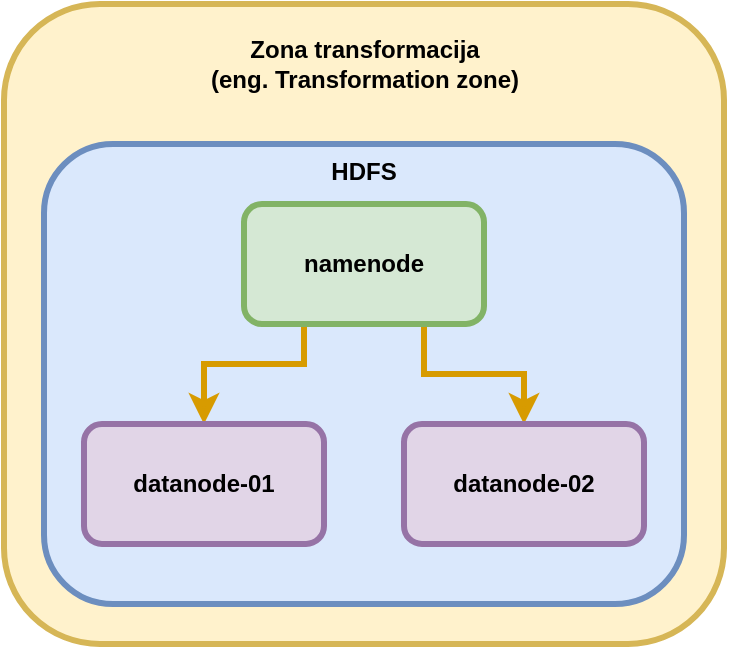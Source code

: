 <mxfile version="20.7.4" type="device"><diagram id="rNrDW70uuS7VrppOcyU9" name="Page-1"><mxGraphModel dx="1221" dy="594" grid="1" gridSize="10" guides="1" tooltips="1" connect="1" arrows="1" fold="1" page="1" pageScale="1" pageWidth="850" pageHeight="1100" math="0" shadow="0"><root><mxCell id="0"/><mxCell id="1" parent="0"/><mxCell id="c3h2MrWT5BnMuqH-EIXz-1" value="" style="rounded=1;whiteSpace=wrap;html=1;strokeWidth=3;fillColor=#fff2cc;strokeColor=#d6b656;" vertex="1" parent="1"><mxGeometry x="120" y="120" width="360" height="320" as="geometry"/></mxCell><mxCell id="c3h2MrWT5BnMuqH-EIXz-2" value="&lt;b&gt;Zona transformacija&lt;br&gt;(eng. Transformation zone)&lt;/b&gt;" style="text;html=1;align=center;verticalAlign=middle;resizable=0;points=[];autosize=1;strokeColor=none;fillColor=none;" vertex="1" parent="1"><mxGeometry x="210" y="130" width="180" height="40" as="geometry"/></mxCell><mxCell id="c3h2MrWT5BnMuqH-EIXz-3" value="&lt;b&gt;HDFS&lt;/b&gt;" style="rounded=1;whiteSpace=wrap;html=1;verticalAlign=top;strokeWidth=3;fillColor=#dae8fc;strokeColor=#6c8ebf;" vertex="1" parent="1"><mxGeometry x="140" y="190" width="320" height="230" as="geometry"/></mxCell><mxCell id="c3h2MrWT5BnMuqH-EIXz-4" style="edgeStyle=orthogonalEdgeStyle;rounded=0;orthogonalLoop=1;jettySize=auto;html=1;exitX=0.25;exitY=1;exitDx=0;exitDy=0;fontStyle=1;strokeWidth=3;fillColor=#ffe6cc;strokeColor=#d79b00;" edge="1" parent="1" source="c3h2MrWT5BnMuqH-EIXz-6" target="c3h2MrWT5BnMuqH-EIXz-7"><mxGeometry relative="1" as="geometry"><Array as="points"><mxPoint x="270" y="300"/><mxPoint x="220" y="300"/></Array></mxGeometry></mxCell><mxCell id="c3h2MrWT5BnMuqH-EIXz-5" style="edgeStyle=orthogonalEdgeStyle;rounded=0;orthogonalLoop=1;jettySize=auto;html=1;exitX=0.75;exitY=1;exitDx=0;exitDy=0;entryX=0.5;entryY=0;entryDx=0;entryDy=0;strokeWidth=3;fillColor=#ffe6cc;strokeColor=#d79b00;" edge="1" parent="1" source="c3h2MrWT5BnMuqH-EIXz-6" target="c3h2MrWT5BnMuqH-EIXz-8"><mxGeometry relative="1" as="geometry"/></mxCell><mxCell id="c3h2MrWT5BnMuqH-EIXz-6" value="namenode" style="rounded=1;whiteSpace=wrap;html=1;fontStyle=1;strokeWidth=3;fillColor=#d5e8d4;strokeColor=#82b366;" vertex="1" parent="1"><mxGeometry x="240" y="220" width="120" height="60" as="geometry"/></mxCell><mxCell id="c3h2MrWT5BnMuqH-EIXz-7" value="&lt;span style=&quot;color: rgba(0, 0, 0, 0); font-family: monospace; font-size: 0px; font-weight: 400; text-align: start;&quot;&gt;%3CmxGraphModel%3E%3Croot%3E%3CmxCell%20id%3D%220%22%2F%3E%3CmxCell%20id%3D%221%22%20parent%3D%220%22%2F%3E%3CmxCell%20id%3D%222%22%20value%3D%22%22%20style%3D%22group%22%20vertex%3D%221%22%20connectable%3D%220%22%20parent%3D%221%22%3E%3CmxGeometry%20x%3D%22120%22%20y%3D%22120%22%20width%3D%22360%22%20height%3D%22320%22%20as%3D%22geometry%22%2F%3E%3C%2FmxCell%3E%3CmxCell%20id%3D%223%22%20value%3D%22%22%20style%3D%22rounded%3D1%3BwhiteSpace%3Dwrap%3Bhtml%3D1%3BstrokeWidth%3D3%3BfillColor%3D%23f8cecc%3BstrokeColor%3D%23b85450%3B%22%20vertex%3D%221%22%20parent%3D%222%22%3E%3CmxGeometry%20width%3D%22360%22%20height%3D%22320%22%20as%3D%22geometry%22%2F%3E%3C%2FmxCell%3E%3CmxCell%20id%3D%224%22%20value%3D%22%26lt%3Bb%26gt%3BSirova%20zona%26lt%3Bbr%26gt%3B(eng.%20Raw%20zone)%26lt%3B%2Fb%26gt%3B%22%20style%3D%22text%3Bhtml%3D1%3Balign%3Dcenter%3BverticalAlign%3Dmiddle%3Bresizable%3D0%3Bpoints%3D%5B%5D%3Bautosize%3D1%3BstrokeColor%3Dnone%3BfillColor%3Dnone%3B%22%20vertex%3D%221%22%20parent%3D%222%22%3E%3CmxGeometry%20x%3D%22125%22%20y%3D%2210%22%20width%3D%22110%22%20height%3D%2240%22%20as%3D%22geometry%22%2F%3E%3C%2FmxCell%3E%3CmxCell%20id%3D%225%22%20value%3D%22%26lt%3Bb%26gt%3BHDFS%26lt%3B%2Fb%26gt%3B%22%20style%3D%22rounded%3D1%3BwhiteSpace%3Dwrap%3Bhtml%3D1%3BverticalAlign%3Dtop%3BstrokeWidth%3D3%3BfillColor%3D%23dae8fc%3BstrokeColor%3D%236c8ebf%3B%22%20vertex%3D%221%22%20parent%3D%222%22%3E%3CmxGeometry%20x%3D%2220%22%20y%3D%2270%22%20width%3D%22320%22%20height%3D%22230%22%20as%3D%22geometry%22%2F%3E%3C%2FmxCell%3E%3CmxCell%20id%3D%226%22%20value%3D%22namenode%22%20style%3D%22rounded%3D1%3BwhiteSpace%3Dwrap%3Bhtml%3D1%3BfontStyle%3D1%3BstrokeWidth%3D3%3BfillColor%3D%23d5e8d4%3BstrokeColor%3D%2382b366%3B%22%20vertex%3D%221%22%20parent%3D%222%22%3E%3CmxGeometry%20x%3D%22120%22%20y%3D%22100%22%20width%3D%22120%22%20height%3D%2260%22%20as%3D%22geometry%22%2F%3E%3C%2FmxCell%3E%3CmxCell%20id%3D%227%22%20value%3D%22datanode-01%22%20style%3D%22rounded%3D1%3BwhiteSpace%3Dwrap%3Bhtml%3D1%3BfontStyle%3D1%3BstrokeWidth%3D3%3BfillColor%3D%23e1d5e7%3BstrokeColor%3D%239673a6%3B%22%20vertex%3D%221%22%20parent%3D%222%22%3E%3CmxGeometry%20x%3D%2240%22%20y%3D%22210%22%20width%3D%22120%22%20height%3D%2260%22%20as%3D%22geometry%22%2F%3E%3C%2FmxCell%3E%3CmxCell%20id%3D%228%22%20style%3D%22edgeStyle%3DorthogonalEdgeStyle%3Brounded%3D0%3BorthogonalLoop%3D1%3BjettySize%3Dauto%3Bhtml%3D1%3BexitX%3D0.25%3BexitY%3D1%3BexitDx%3D0%3BexitDy%3D0%3BfontStyle%3D1%3BstrokeWidth%3D3%3BfillColor%3D%23ffe6cc%3BstrokeColor%3D%23d79b00%3B%22%20edge%3D%221%22%20parent%3D%222%22%20source%3D%226%22%20target%3D%227%22%3E%3CmxGeometry%20relative%3D%221%22%20as%3D%22geometry%22%3E%3CArray%20as%3D%22points%22%3E%3CmxPoint%20x%3D%22150%22%20y%3D%22180%22%2F%3E%3CmxPoint%20x%3D%22100%22%20y%3D%22180%22%2F%3E%3C%2FArray%3E%3C%2FmxGeometry%3E%3C%2FmxCell%3E%3CmxCell%20id%3D%229%22%20value%3D%22datanode-02%22%20style%3D%22rounded%3D1%3BwhiteSpace%3Dwrap%3Bhtml%3D1%3BfontStyle%3D1%3BstrokeWidth%3D3%3BfillColor%3D%23e1d5e7%3BstrokeColor%3D%239673a6%3B%22%20vertex%3D%221%22%20parent%3D%222%22%3E%3CmxGeometry%20x%3D%22200%22%20y%3D%22210%22%20width%3D%22120%22%20height%3D%2260%22%20as%3D%22geometry%22%2F%3E%3C%2FmxCell%3E%3CmxCell%20id%3D%2210%22%20style%3D%22edgeStyle%3DorthogonalEdgeStyle%3Brounded%3D0%3BorthogonalLoop%3D1%3BjettySize%3Dauto%3Bhtml%3D1%3BexitX%3D0.75%3BexitY%3D1%3BexitDx%3D0%3BexitDy%3D0%3BentryX%3D0.5%3BentryY%3D0%3BentryDx%3D0%3BentryDy%3D0%3BstrokeWidth%3D3%3BfillColor%3D%23ffe6cc%3BstrokeColor%3D%23d79b00%3B%22%20edge%3D%221%22%20parent%3D%222%22%20source%3D%226%22%20target%3D%229%22%3E%3CmxGeometry%20relative%3D%221%22%20as%3D%22geometry%22%2F%3E%3C%2FmxCell%3E%3C%2Froot%3E%3C%2FmxGraphModel%3E&lt;/span&gt;datanode-01" style="rounded=1;whiteSpace=wrap;html=1;fontStyle=1;strokeWidth=3;fillColor=#e1d5e7;strokeColor=#9673a6;" vertex="1" parent="1"><mxGeometry x="160" y="330" width="120" height="60" as="geometry"/></mxCell><mxCell id="c3h2MrWT5BnMuqH-EIXz-8" value="datanode-02" style="rounded=1;whiteSpace=wrap;html=1;fontStyle=1;strokeWidth=3;fillColor=#e1d5e7;strokeColor=#9673a6;" vertex="1" parent="1"><mxGeometry x="320" y="330" width="120" height="60" as="geometry"/></mxCell></root></mxGraphModel></diagram></mxfile>